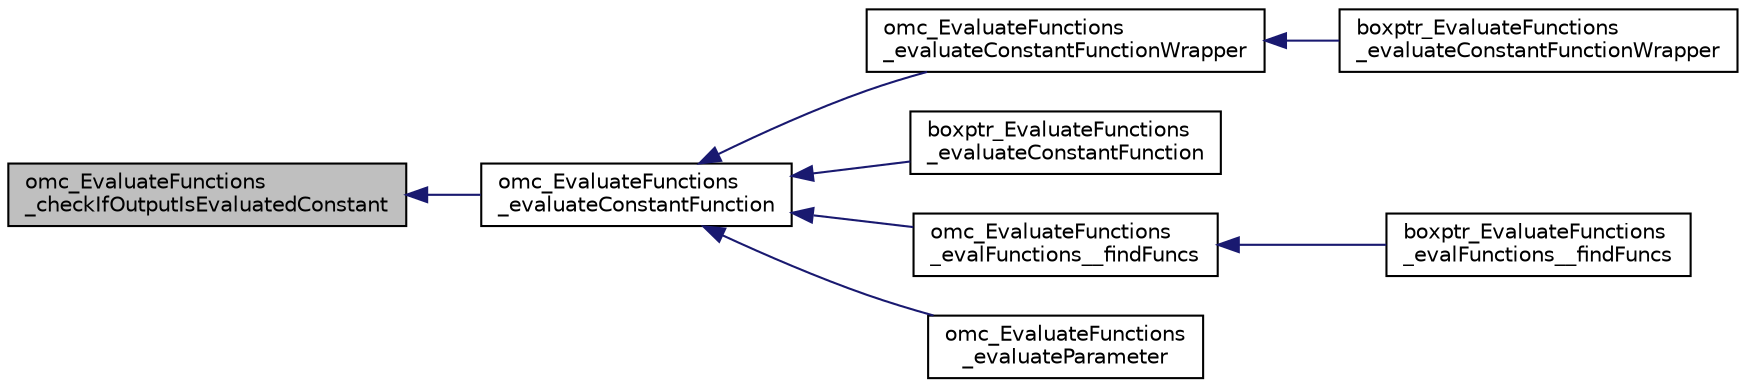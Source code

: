 digraph "omc_EvaluateFunctions_checkIfOutputIsEvaluatedConstant"
{
  edge [fontname="Helvetica",fontsize="10",labelfontname="Helvetica",labelfontsize="10"];
  node [fontname="Helvetica",fontsize="10",shape=record];
  rankdir="LR";
  Node1905 [label="omc_EvaluateFunctions\l_checkIfOutputIsEvaluatedConstant",height=0.2,width=0.4,color="black", fillcolor="grey75", style="filled", fontcolor="black"];
  Node1905 -> Node1906 [dir="back",color="midnightblue",fontsize="10",style="solid",fontname="Helvetica"];
  Node1906 [label="omc_EvaluateFunctions\l_evaluateConstantFunction",height=0.2,width=0.4,color="black", fillcolor="white", style="filled",URL="$db/d72/_evaluate_functions_8h.html#a313ab29ba487aa8b8d064d9ef6dc7ec1"];
  Node1906 -> Node1907 [dir="back",color="midnightblue",fontsize="10",style="solid",fontname="Helvetica"];
  Node1907 [label="omc_EvaluateFunctions\l_evaluateConstantFunctionWrapper",height=0.2,width=0.4,color="black", fillcolor="white", style="filled",URL="$d3/d4a/_evaluate_functions_8c.html#a93167b27948ff03b710aaeab0fe70ed4"];
  Node1907 -> Node1908 [dir="back",color="midnightblue",fontsize="10",style="solid",fontname="Helvetica"];
  Node1908 [label="boxptr_EvaluateFunctions\l_evaluateConstantFunctionWrapper",height=0.2,width=0.4,color="black", fillcolor="white", style="filled",URL="$d3/d4a/_evaluate_functions_8c.html#af9921d56927f17180384baa85e10dd8e"];
  Node1906 -> Node1909 [dir="back",color="midnightblue",fontsize="10",style="solid",fontname="Helvetica"];
  Node1909 [label="boxptr_EvaluateFunctions\l_evaluateConstantFunction",height=0.2,width=0.4,color="black", fillcolor="white", style="filled",URL="$db/d72/_evaluate_functions_8h.html#adf96ee9d317db616368782d45201de15"];
  Node1906 -> Node1910 [dir="back",color="midnightblue",fontsize="10",style="solid",fontname="Helvetica"];
  Node1910 [label="omc_EvaluateFunctions\l_evalFunctions__findFuncs",height=0.2,width=0.4,color="black", fillcolor="white", style="filled",URL="$d3/d4a/_evaluate_functions_8c.html#a73f9bcb36f49dc52b27c7f9f03d9c60a"];
  Node1910 -> Node1911 [dir="back",color="midnightblue",fontsize="10",style="solid",fontname="Helvetica"];
  Node1911 [label="boxptr_EvaluateFunctions\l_evalFunctions__findFuncs",height=0.2,width=0.4,color="black", fillcolor="white", style="filled",URL="$d3/d4a/_evaluate_functions_8c.html#a728053f464d3271b01f51c44899f15f9"];
  Node1906 -> Node1912 [dir="back",color="midnightblue",fontsize="10",style="solid",fontname="Helvetica"];
  Node1912 [label="omc_EvaluateFunctions\l_evaluateParameter",height=0.2,width=0.4,color="black", fillcolor="white", style="filled",URL="$d3/d4a/_evaluate_functions_8c.html#a91b03105f3dcf65f44236beb906855db"];
}
